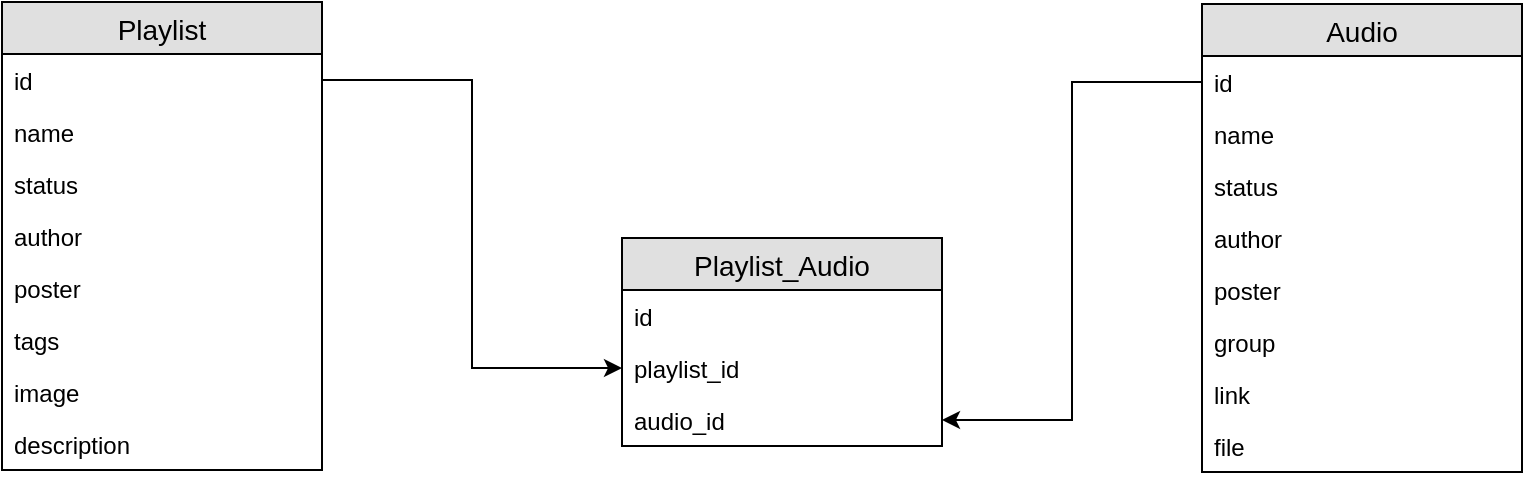 <mxfile version="10.6.6" type="github"><diagram id="5hUmZvg0425f9dcro3rc" name="Page-1"><mxGraphModel dx="1394" dy="835" grid="1" gridSize="10" guides="1" tooltips="1" connect="1" arrows="1" fold="1" page="1" pageScale="1" pageWidth="850" pageHeight="1100" math="0" shadow="0"><root><mxCell id="0"/><mxCell id="1" parent="0"/><mxCell id="La2JTaXTfZqa7GEMcxoP-1" value="Audio" style="swimlane;fontStyle=0;childLayout=stackLayout;horizontal=1;startSize=26;fillColor=#e0e0e0;horizontalStack=0;resizeParent=1;resizeParentMax=0;resizeLast=0;collapsible=1;marginBottom=0;swimlaneFillColor=#ffffff;align=center;fontSize=14;" vertex="1" parent="1"><mxGeometry x="620" y="40" width="160" height="234" as="geometry"/></mxCell><mxCell id="La2JTaXTfZqa7GEMcxoP-2" value="id" style="text;strokeColor=none;fillColor=none;spacingLeft=4;spacingRight=4;overflow=hidden;rotatable=0;points=[[0,0.5],[1,0.5]];portConstraint=eastwest;fontSize=12;" vertex="1" parent="La2JTaXTfZqa7GEMcxoP-1"><mxGeometry y="26" width="160" height="26" as="geometry"/></mxCell><mxCell id="La2JTaXTfZqa7GEMcxoP-3" value="name" style="text;strokeColor=none;fillColor=none;spacingLeft=4;spacingRight=4;overflow=hidden;rotatable=0;points=[[0,0.5],[1,0.5]];portConstraint=eastwest;fontSize=12;" vertex="1" parent="La2JTaXTfZqa7GEMcxoP-1"><mxGeometry y="52" width="160" height="26" as="geometry"/></mxCell><mxCell id="La2JTaXTfZqa7GEMcxoP-8" value="status" style="text;strokeColor=none;fillColor=none;spacingLeft=4;spacingRight=4;overflow=hidden;rotatable=0;points=[[0,0.5],[1,0.5]];portConstraint=eastwest;fontSize=12;" vertex="1" parent="La2JTaXTfZqa7GEMcxoP-1"><mxGeometry y="78" width="160" height="26" as="geometry"/></mxCell><mxCell id="La2JTaXTfZqa7GEMcxoP-4" value="author" style="text;strokeColor=none;fillColor=none;spacingLeft=4;spacingRight=4;overflow=hidden;rotatable=0;points=[[0,0.5],[1,0.5]];portConstraint=eastwest;fontSize=12;" vertex="1" parent="La2JTaXTfZqa7GEMcxoP-1"><mxGeometry y="104" width="160" height="26" as="geometry"/></mxCell><mxCell id="La2JTaXTfZqa7GEMcxoP-32" value="poster" style="text;strokeColor=none;fillColor=none;spacingLeft=4;spacingRight=4;overflow=hidden;rotatable=0;points=[[0,0.5],[1,0.5]];portConstraint=eastwest;fontSize=12;" vertex="1" parent="La2JTaXTfZqa7GEMcxoP-1"><mxGeometry y="130" width="160" height="26" as="geometry"/></mxCell><mxCell id="La2JTaXTfZqa7GEMcxoP-31" value="group" style="text;strokeColor=none;fillColor=none;spacingLeft=4;spacingRight=4;overflow=hidden;rotatable=0;points=[[0,0.5],[1,0.5]];portConstraint=eastwest;fontSize=12;" vertex="1" parent="La2JTaXTfZqa7GEMcxoP-1"><mxGeometry y="156" width="160" height="26" as="geometry"/></mxCell><mxCell id="La2JTaXTfZqa7GEMcxoP-25" value="link" style="text;strokeColor=none;fillColor=none;spacingLeft=4;spacingRight=4;overflow=hidden;rotatable=0;points=[[0,0.5],[1,0.5]];portConstraint=eastwest;fontSize=12;" vertex="1" parent="La2JTaXTfZqa7GEMcxoP-1"><mxGeometry y="182" width="160" height="26" as="geometry"/></mxCell><mxCell id="La2JTaXTfZqa7GEMcxoP-33" value="file" style="text;strokeColor=none;fillColor=none;spacingLeft=4;spacingRight=4;overflow=hidden;rotatable=0;points=[[0,0.5],[1,0.5]];portConstraint=eastwest;fontSize=12;" vertex="1" parent="La2JTaXTfZqa7GEMcxoP-1"><mxGeometry y="208" width="160" height="26" as="geometry"/></mxCell><mxCell id="La2JTaXTfZqa7GEMcxoP-12" value="Playlist" style="swimlane;fontStyle=0;childLayout=stackLayout;horizontal=1;startSize=26;fillColor=#e0e0e0;horizontalStack=0;resizeParent=1;resizeParentMax=0;resizeLast=0;collapsible=1;marginBottom=0;swimlaneFillColor=#ffffff;align=center;fontSize=14;" vertex="1" parent="1"><mxGeometry x="20" y="39" width="160" height="234" as="geometry"/></mxCell><mxCell id="La2JTaXTfZqa7GEMcxoP-13" value="id" style="text;strokeColor=none;fillColor=none;spacingLeft=4;spacingRight=4;overflow=hidden;rotatable=0;points=[[0,0.5],[1,0.5]];portConstraint=eastwest;fontSize=12;" vertex="1" parent="La2JTaXTfZqa7GEMcxoP-12"><mxGeometry y="26" width="160" height="26" as="geometry"/></mxCell><mxCell id="La2JTaXTfZqa7GEMcxoP-14" value="name" style="text;strokeColor=none;fillColor=none;spacingLeft=4;spacingRight=4;overflow=hidden;rotatable=0;points=[[0,0.5],[1,0.5]];portConstraint=eastwest;fontSize=12;" vertex="1" parent="La2JTaXTfZqa7GEMcxoP-12"><mxGeometry y="52" width="160" height="26" as="geometry"/></mxCell><mxCell id="La2JTaXTfZqa7GEMcxoP-26" value="status" style="text;strokeColor=none;fillColor=none;spacingLeft=4;spacingRight=4;overflow=hidden;rotatable=0;points=[[0,0.5],[1,0.5]];portConstraint=eastwest;fontSize=12;" vertex="1" parent="La2JTaXTfZqa7GEMcxoP-12"><mxGeometry y="78" width="160" height="26" as="geometry"/></mxCell><mxCell id="La2JTaXTfZqa7GEMcxoP-30" value="author" style="text;strokeColor=none;fillColor=none;spacingLeft=4;spacingRight=4;overflow=hidden;rotatable=0;points=[[0,0.5],[1,0.5]];portConstraint=eastwest;fontSize=12;" vertex="1" parent="La2JTaXTfZqa7GEMcxoP-12"><mxGeometry y="104" width="160" height="26" as="geometry"/></mxCell><mxCell id="La2JTaXTfZqa7GEMcxoP-29" value="poster" style="text;strokeColor=none;fillColor=none;spacingLeft=4;spacingRight=4;overflow=hidden;rotatable=0;points=[[0,0.5],[1,0.5]];portConstraint=eastwest;fontSize=12;" vertex="1" parent="La2JTaXTfZqa7GEMcxoP-12"><mxGeometry y="130" width="160" height="26" as="geometry"/></mxCell><mxCell id="La2JTaXTfZqa7GEMcxoP-15" value="tags" style="text;strokeColor=none;fillColor=none;spacingLeft=4;spacingRight=4;overflow=hidden;rotatable=0;points=[[0,0.5],[1,0.5]];portConstraint=eastwest;fontSize=12;" vertex="1" parent="La2JTaXTfZqa7GEMcxoP-12"><mxGeometry y="156" width="160" height="26" as="geometry"/></mxCell><mxCell id="La2JTaXTfZqa7GEMcxoP-27" value="image" style="text;strokeColor=none;fillColor=none;spacingLeft=4;spacingRight=4;overflow=hidden;rotatable=0;points=[[0,0.5],[1,0.5]];portConstraint=eastwest;fontSize=12;" vertex="1" parent="La2JTaXTfZqa7GEMcxoP-12"><mxGeometry y="182" width="160" height="26" as="geometry"/></mxCell><mxCell id="La2JTaXTfZqa7GEMcxoP-28" value="description" style="text;strokeColor=none;fillColor=none;spacingLeft=4;spacingRight=4;overflow=hidden;rotatable=0;points=[[0,0.5],[1,0.5]];portConstraint=eastwest;fontSize=12;" vertex="1" parent="La2JTaXTfZqa7GEMcxoP-12"><mxGeometry y="208" width="160" height="26" as="geometry"/></mxCell><mxCell id="La2JTaXTfZqa7GEMcxoP-16" value="Playlist_Audio" style="swimlane;fontStyle=0;childLayout=stackLayout;horizontal=1;startSize=26;fillColor=#e0e0e0;horizontalStack=0;resizeParent=1;resizeParentMax=0;resizeLast=0;collapsible=1;marginBottom=0;swimlaneFillColor=#ffffff;align=center;fontSize=14;" vertex="1" parent="1"><mxGeometry x="330" y="157" width="160" height="104" as="geometry"/></mxCell><mxCell id="La2JTaXTfZqa7GEMcxoP-17" value="id" style="text;strokeColor=none;fillColor=none;spacingLeft=4;spacingRight=4;overflow=hidden;rotatable=0;points=[[0,0.5],[1,0.5]];portConstraint=eastwest;fontSize=12;" vertex="1" parent="La2JTaXTfZqa7GEMcxoP-16"><mxGeometry y="26" width="160" height="26" as="geometry"/></mxCell><mxCell id="La2JTaXTfZqa7GEMcxoP-18" value="playlist_id" style="text;strokeColor=none;fillColor=none;spacingLeft=4;spacingRight=4;overflow=hidden;rotatable=0;points=[[0,0.5],[1,0.5]];portConstraint=eastwest;fontSize=12;" vertex="1" parent="La2JTaXTfZqa7GEMcxoP-16"><mxGeometry y="52" width="160" height="26" as="geometry"/></mxCell><mxCell id="La2JTaXTfZqa7GEMcxoP-19" value="audio_id" style="text;strokeColor=none;fillColor=none;spacingLeft=4;spacingRight=4;overflow=hidden;rotatable=0;points=[[0,0.5],[1,0.5]];portConstraint=eastwest;fontSize=12;" vertex="1" parent="La2JTaXTfZqa7GEMcxoP-16"><mxGeometry y="78" width="160" height="26" as="geometry"/></mxCell><mxCell id="La2JTaXTfZqa7GEMcxoP-23" style="edgeStyle=orthogonalEdgeStyle;rounded=0;orthogonalLoop=1;jettySize=auto;html=1;entryX=0;entryY=0.5;entryDx=0;entryDy=0;" edge="1" parent="1" source="La2JTaXTfZqa7GEMcxoP-13" target="La2JTaXTfZqa7GEMcxoP-18"><mxGeometry relative="1" as="geometry"/></mxCell><mxCell id="La2JTaXTfZqa7GEMcxoP-24" style="edgeStyle=orthogonalEdgeStyle;rounded=0;orthogonalLoop=1;jettySize=auto;html=1;entryX=1;entryY=0.5;entryDx=0;entryDy=0;" edge="1" parent="1" source="La2JTaXTfZqa7GEMcxoP-2" target="La2JTaXTfZqa7GEMcxoP-19"><mxGeometry relative="1" as="geometry"/></mxCell></root></mxGraphModel></diagram></mxfile>